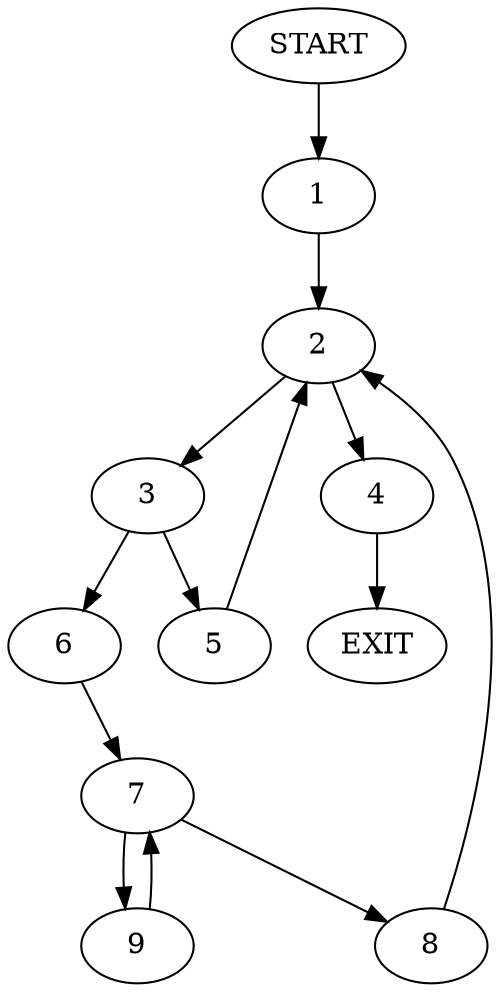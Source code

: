 digraph {
0 [label="START"]
10 [label="EXIT"]
0 -> 1
1 -> 2
2 -> 3
2 -> 4
4 -> 10
3 -> 5
3 -> 6
6 -> 7
5 -> 2
7 -> 8
7 -> 9
9 -> 7
8 -> 2
}
